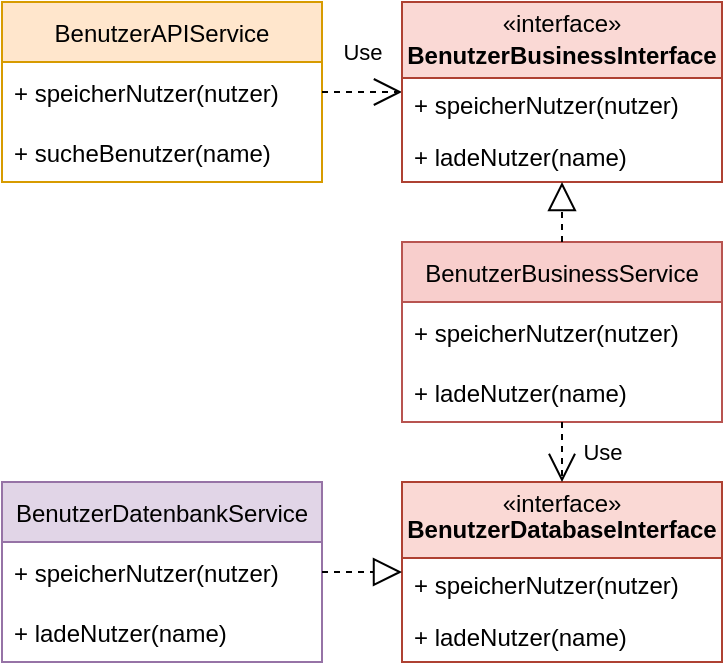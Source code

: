 <mxfile version="15.4.0" type="device"><diagram id="XBAXKxNfd_ylL5v29V68" name="Seite-1"><mxGraphModel dx="672" dy="463" grid="1" gridSize="10" guides="1" tooltips="1" connect="1" arrows="1" fold="1" page="1" pageScale="1" pageWidth="827" pageHeight="1169" math="0" shadow="0"><root><mxCell id="0"/><mxCell id="1" parent="0"/><mxCell id="vCA6h9teD-eTVQteBIi--24" value="BenutzerAPIService" style="swimlane;fontStyle=0;childLayout=stackLayout;horizontal=1;startSize=30;horizontalStack=0;resizeParent=1;resizeParentMax=0;resizeLast=0;collapsible=1;marginBottom=0;fillColor=#ffe6cc;strokeColor=#d79b00;" parent="1" vertex="1"><mxGeometry x="210" y="30" width="160" height="90" as="geometry"><mxRectangle x="210" y="30" width="120" height="30" as="alternateBounds"/></mxGeometry></mxCell><mxCell id="vCA6h9teD-eTVQteBIi--25" value="+ speicherNutzer(nutzer)" style="text;strokeColor=none;fillColor=none;align=left;verticalAlign=middle;spacingLeft=4;spacingRight=4;overflow=hidden;points=[[0,0.5],[1,0.5]];portConstraint=eastwest;rotatable=0;" parent="vCA6h9teD-eTVQteBIi--24" vertex="1"><mxGeometry y="30" width="160" height="30" as="geometry"/></mxCell><mxCell id="NjfGi7KKhj3kzJIku5FV-15" value="+ sucheBenutzer(name)" style="text;strokeColor=none;fillColor=none;align=left;verticalAlign=middle;spacingLeft=4;spacingRight=4;overflow=hidden;points=[[0,0.5],[1,0.5]];portConstraint=eastwest;rotatable=0;" parent="vCA6h9teD-eTVQteBIi--24" vertex="1"><mxGeometry y="60" width="160" height="30" as="geometry"/></mxCell><mxCell id="NjfGi7KKhj3kzJIku5FV-21" value="BenutzerBusinessService" style="swimlane;fontStyle=0;childLayout=stackLayout;horizontal=1;startSize=30;horizontalStack=0;resizeParent=1;resizeParentMax=0;resizeLast=0;collapsible=1;marginBottom=0;fillColor=#f8cecc;strokeColor=#b85450;" parent="1" vertex="1"><mxGeometry x="410" y="150" width="160" height="90" as="geometry"><mxRectangle x="410" y="160" width="110" height="30" as="alternateBounds"/></mxGeometry></mxCell><mxCell id="NjfGi7KKhj3kzJIku5FV-22" value="+ speicherNutzer(nutzer)" style="text;strokeColor=none;fillColor=none;align=left;verticalAlign=middle;spacingLeft=4;spacingRight=4;overflow=hidden;points=[[0,0.5],[1,0.5]];portConstraint=eastwest;rotatable=0;" parent="NjfGi7KKhj3kzJIku5FV-21" vertex="1"><mxGeometry y="30" width="160" height="30" as="geometry"/></mxCell><mxCell id="NjfGi7KKhj3kzJIku5FV-23" value="+ ladeNutzer(name)" style="text;strokeColor=none;fillColor=none;align=left;verticalAlign=middle;spacingLeft=4;spacingRight=4;overflow=hidden;points=[[0,0.5],[1,0.5]];portConstraint=eastwest;rotatable=0;" parent="NjfGi7KKhj3kzJIku5FV-21" vertex="1"><mxGeometry y="60" width="160" height="30" as="geometry"/></mxCell><mxCell id="NjfGi7KKhj3kzJIku5FV-26" value="Use" style="endArrow=open;endSize=12;dashed=1;html=1;rounded=0;edgeStyle=orthogonalEdgeStyle;exitX=1;exitY=0.5;exitDx=0;exitDy=0;entryX=0;entryY=0.5;entryDx=0;entryDy=0;" parent="1" source="vCA6h9teD-eTVQteBIi--24" target="3V31a-OwGblAT3009x6p-4" edge="1"><mxGeometry x="0.0" y="20" width="160" relative="1" as="geometry"><mxPoint x="280" y="150" as="sourcePoint"/><mxPoint x="290" y="200" as="targetPoint"/><Array as="points"/><mxPoint as="offset"/></mxGeometry></mxCell><mxCell id="zFYhVHeenRgs1Z0Dnasm-1" value="BenutzerDatenbankService" style="swimlane;fontStyle=0;childLayout=stackLayout;horizontal=1;startSize=30;horizontalStack=0;resizeParent=1;resizeParentMax=0;resizeLast=0;collapsible=1;marginBottom=0;fillColor=#e1d5e7;strokeColor=#9673a6;" parent="1" vertex="1"><mxGeometry x="210" y="270" width="160" height="90" as="geometry"><mxRectangle x="210" y="290" width="110" height="30" as="alternateBounds"/></mxGeometry></mxCell><mxCell id="zFYhVHeenRgs1Z0Dnasm-2" value="+ speicherNutzer(nutzer)" style="text;strokeColor=none;fillColor=none;align=left;verticalAlign=middle;spacingLeft=4;spacingRight=4;overflow=hidden;points=[[0,0.5],[1,0.5]];portConstraint=eastwest;rotatable=0;" parent="zFYhVHeenRgs1Z0Dnasm-1" vertex="1"><mxGeometry y="30" width="160" height="30" as="geometry"/></mxCell><mxCell id="zFYhVHeenRgs1Z0Dnasm-3" value="+ ladeNutzer(name)" style="text;strokeColor=none;fillColor=none;align=left;verticalAlign=middle;spacingLeft=4;spacingRight=4;overflow=hidden;points=[[0,0.5],[1,0.5]];portConstraint=eastwest;rotatable=0;" parent="zFYhVHeenRgs1Z0Dnasm-1" vertex="1"><mxGeometry y="60" width="160" height="30" as="geometry"/></mxCell><mxCell id="3V31a-OwGblAT3009x6p-1" value="" style="group;fillColor=none;" vertex="1" connectable="0" parent="1"><mxGeometry x="410" y="30" width="160" height="90" as="geometry"/></mxCell><mxCell id="3V31a-OwGblAT3009x6p-2" value="" style="group;fillColor=none;" vertex="1" connectable="0" parent="3V31a-OwGblAT3009x6p-1"><mxGeometry width="160" height="90" as="geometry"/></mxCell><mxCell id="3V31a-OwGblAT3009x6p-3" value="" style="group" vertex="1" connectable="0" parent="3V31a-OwGblAT3009x6p-2"><mxGeometry width="160" height="90" as="geometry"/></mxCell><mxCell id="3V31a-OwGblAT3009x6p-4" value="" style="swimlane;fontStyle=0;childLayout=stackLayout;horizontal=1;startSize=38;fillColor=#fad9d5;horizontalStack=0;resizeParent=1;resizeParentMax=0;resizeLast=0;collapsible=1;marginBottom=0;strokeColor=#ae4132;" vertex="1" parent="3V31a-OwGblAT3009x6p-3"><mxGeometry width="160" height="90" as="geometry"><mxRectangle width="50" height="40" as="alternateBounds"/></mxGeometry></mxCell><mxCell id="3V31a-OwGblAT3009x6p-5" value="+ speicherNutzer(nutzer)" style="text;strokeColor=none;fillColor=none;align=left;verticalAlign=middle;spacingLeft=4;spacingRight=4;overflow=hidden;rotatable=0;points=[[0,0.5],[1,0.5]];portConstraint=eastwest;" vertex="1" parent="3V31a-OwGblAT3009x6p-4"><mxGeometry y="38" width="160" height="26" as="geometry"/></mxCell><mxCell id="3V31a-OwGblAT3009x6p-6" value="+ ladeNutzer(name)" style="text;fillColor=none;align=left;verticalAlign=middle;spacingLeft=4;spacingRight=4;overflow=hidden;rotatable=0;points=[[0,0.5],[1,0.5]];portConstraint=eastwest;" vertex="1" parent="3V31a-OwGblAT3009x6p-4"><mxGeometry y="64" width="160" height="26" as="geometry"/></mxCell><mxCell id="3V31a-OwGblAT3009x6p-7" value="BenutzerBusinessInterface" style="text;align=center;fontStyle=1;verticalAlign=middle;spacingLeft=3;spacingRight=3;strokeColor=none;rotatable=0;points=[[0,0.5],[1,0.5]];portConstraint=eastwest;" vertex="1" parent="3V31a-OwGblAT3009x6p-3"><mxGeometry x="10" y="18.004" width="140" height="16.122" as="geometry"/></mxCell><mxCell id="3V31a-OwGblAT3009x6p-8" value="&lt;span&gt;«interface»&lt;/span&gt;" style="text;html=1;strokeColor=none;fillColor=none;align=center;verticalAlign=middle;whiteSpace=wrap;rounded=0;" vertex="1" parent="3V31a-OwGblAT3009x6p-3"><mxGeometry x="10" y="3.997" width="140" height="14.882" as="geometry"/></mxCell><mxCell id="3V31a-OwGblAT3009x6p-10" value="" style="endArrow=block;dashed=1;endFill=0;endSize=12;html=1;rounded=0;edgeStyle=orthogonalEdgeStyle;entryX=0.5;entryY=1;entryDx=0;entryDy=0;exitX=0.5;exitY=0;exitDx=0;exitDy=0;" edge="1" parent="1" source="NjfGi7KKhj3kzJIku5FV-21" target="3V31a-OwGblAT3009x6p-4"><mxGeometry width="160" relative="1" as="geometry"><mxPoint x="280" y="200" as="sourcePoint"/><mxPoint x="330" y="190" as="targetPoint"/></mxGeometry></mxCell><mxCell id="3V31a-OwGblAT3009x6p-11" value="" style="group;fillColor=none;" vertex="1" connectable="0" parent="1"><mxGeometry x="410" y="270" width="160" height="90" as="geometry"/></mxCell><mxCell id="3V31a-OwGblAT3009x6p-12" value="" style="group;fillColor=none;" vertex="1" connectable="0" parent="3V31a-OwGblAT3009x6p-11"><mxGeometry width="160" height="90" as="geometry"/></mxCell><mxCell id="3V31a-OwGblAT3009x6p-13" value="" style="group" vertex="1" connectable="0" parent="3V31a-OwGblAT3009x6p-12"><mxGeometry width="160" height="90" as="geometry"/></mxCell><mxCell id="3V31a-OwGblAT3009x6p-14" value="" style="swimlane;fontStyle=0;childLayout=stackLayout;horizontal=1;startSize=38;fillColor=#fad9d5;horizontalStack=0;resizeParent=1;resizeParentMax=0;resizeLast=0;collapsible=1;marginBottom=0;strokeColor=#ae4132;" vertex="1" parent="3V31a-OwGblAT3009x6p-13"><mxGeometry width="160" height="90" as="geometry"><mxRectangle width="50" height="40" as="alternateBounds"/></mxGeometry></mxCell><mxCell id="3V31a-OwGblAT3009x6p-15" value="+ speicherNutzer(nutzer)" style="text;strokeColor=none;fillColor=none;align=left;verticalAlign=middle;spacingLeft=4;spacingRight=4;overflow=hidden;rotatable=0;points=[[0,0.5],[1,0.5]];portConstraint=eastwest;" vertex="1" parent="3V31a-OwGblAT3009x6p-14"><mxGeometry y="38" width="160" height="26" as="geometry"/></mxCell><mxCell id="3V31a-OwGblAT3009x6p-16" value="+ ladeNutzer(name)" style="text;fillColor=none;align=left;verticalAlign=middle;spacingLeft=4;spacingRight=4;overflow=hidden;rotatable=0;points=[[0,0.5],[1,0.5]];portConstraint=eastwest;" vertex="1" parent="3V31a-OwGblAT3009x6p-14"><mxGeometry y="64" width="160" height="26" as="geometry"/></mxCell><mxCell id="3V31a-OwGblAT3009x6p-17" value="BenutzerDatabaseInterface" style="text;align=center;fontStyle=1;verticalAlign=middle;spacingLeft=3;spacingRight=3;strokeColor=none;rotatable=0;points=[[0,0.5],[1,0.5]];portConstraint=eastwest;" vertex="1" parent="3V31a-OwGblAT3009x6p-13"><mxGeometry x="10" y="15.004" width="140" height="16.122" as="geometry"/></mxCell><mxCell id="3V31a-OwGblAT3009x6p-18" value="&lt;span&gt;«interface»&lt;/span&gt;" style="text;html=1;strokeColor=none;fillColor=none;align=center;verticalAlign=middle;whiteSpace=wrap;rounded=0;" vertex="1" parent="3V31a-OwGblAT3009x6p-13"><mxGeometry x="10" y="3.997" width="140" height="14.882" as="geometry"/></mxCell><mxCell id="3V31a-OwGblAT3009x6p-19" value="Use" style="endArrow=open;endSize=12;dashed=1;html=1;rounded=0;edgeStyle=orthogonalEdgeStyle;entryX=0.5;entryY=0;entryDx=0;entryDy=0;exitX=0.5;exitY=1;exitDx=0;exitDy=0;" edge="1" parent="1" source="NjfGi7KKhj3kzJIku5FV-21" target="3V31a-OwGblAT3009x6p-14"><mxGeometry x="0.0" y="20" width="160" relative="1" as="geometry"><mxPoint x="360" y="220" as="sourcePoint"/><mxPoint x="420" y="85" as="targetPoint"/><Array as="points"/><mxPoint as="offset"/></mxGeometry></mxCell><mxCell id="3V31a-OwGblAT3009x6p-20" value="" style="endArrow=block;dashed=1;endFill=0;endSize=12;html=1;rounded=0;edgeStyle=orthogonalEdgeStyle;exitX=1;exitY=0.5;exitDx=0;exitDy=0;entryX=0;entryY=0.5;entryDx=0;entryDy=0;" edge="1" parent="1" source="zFYhVHeenRgs1Z0Dnasm-1" target="3V31a-OwGblAT3009x6p-14"><mxGeometry width="160" relative="1" as="geometry"><mxPoint x="380" y="290" as="sourcePoint"/><mxPoint x="410" y="340" as="targetPoint"/></mxGeometry></mxCell></root></mxGraphModel></diagram></mxfile>